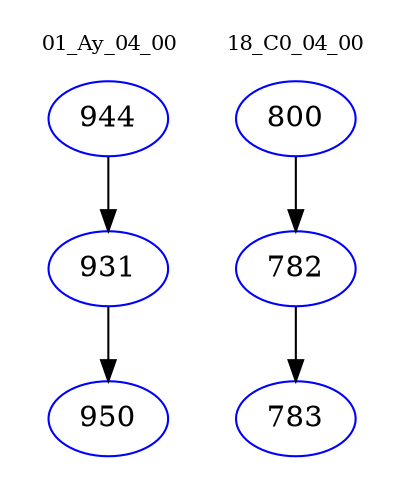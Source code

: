 digraph{
subgraph cluster_0 {
color = white
label = "01_Ay_04_00";
fontsize=10;
T0_944 [label="944", color="blue"]
T0_944 -> T0_931 [color="black"]
T0_931 [label="931", color="blue"]
T0_931 -> T0_950 [color="black"]
T0_950 [label="950", color="blue"]
}
subgraph cluster_1 {
color = white
label = "18_C0_04_00";
fontsize=10;
T1_800 [label="800", color="blue"]
T1_800 -> T1_782 [color="black"]
T1_782 [label="782", color="blue"]
T1_782 -> T1_783 [color="black"]
T1_783 [label="783", color="blue"]
}
}
